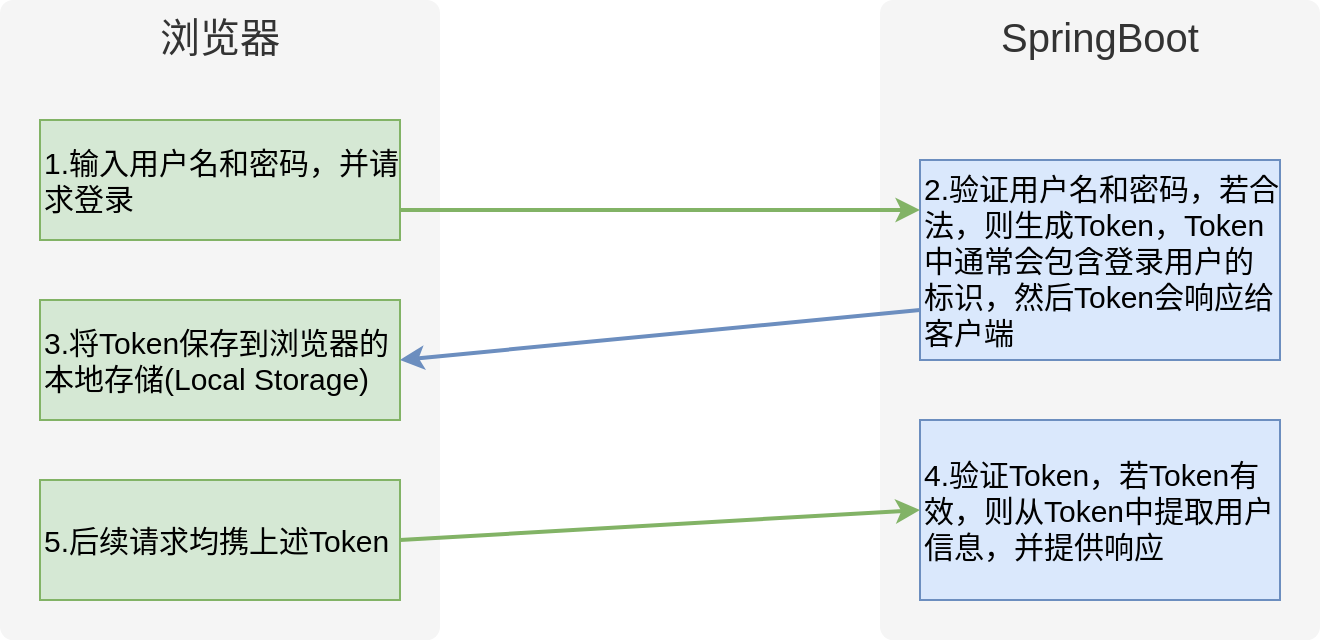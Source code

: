 <mxfile version="21.2.8" type="device">
  <diagram name="第 1 页" id="MV9iiwtvkkRCQwVIXTja">
    <mxGraphModel dx="1276" dy="656" grid="1" gridSize="10" guides="1" tooltips="1" connect="1" arrows="1" fold="1" page="1" pageScale="1" pageWidth="3300" pageHeight="4681" math="0" shadow="0">
      <root>
        <mxCell id="0" />
        <mxCell id="1" parent="0" />
        <mxCell id="5pEuGjXElPdgstFfbfj8-7" value="浏览器" style="rounded=1;whiteSpace=wrap;html=1;arcSize=3;align=center;verticalAlign=top;fontSize=20;fillColor=#f5f5f5;fontColor=#333333;strokeColor=none;" parent="1" vertex="1">
          <mxGeometry x="750" y="200" width="220" height="320" as="geometry" />
        </mxCell>
        <mxCell id="5pEuGjXElPdgstFfbfj8-1" value="SpringBoot" style="rounded=1;whiteSpace=wrap;html=1;arcSize=3;verticalAlign=top;align=center;fontSize=20;fillColor=#f5f5f5;fontColor=#333333;strokeColor=none;" parent="1" vertex="1">
          <mxGeometry x="1190" y="200" width="220" height="320" as="geometry" />
        </mxCell>
        <mxCell id="5pEuGjXElPdgstFfbfj8-11" value="1.输入用户名和密码，并请求登录" style="rounded=0;whiteSpace=wrap;html=1;fontSize=15;fillColor=#d5e8d4;strokeColor=#82b366;align=left;" parent="1" vertex="1">
          <mxGeometry x="770" y="260" width="180" height="60" as="geometry" />
        </mxCell>
        <mxCell id="5pEuGjXElPdgstFfbfj8-12" value="2.验证用户名和密码，若合法，则生成Token，Token中通常会包含登录用户的标识，然后Token会响应给客户端" style="rounded=0;whiteSpace=wrap;html=1;fontSize=15;fillColor=#dae8fc;strokeColor=#6c8ebf;align=left;" parent="1" vertex="1">
          <mxGeometry x="1210" y="280" width="180" height="100" as="geometry" />
        </mxCell>
        <mxCell id="5pEuGjXElPdgstFfbfj8-14" value="3.将Token保存到浏览器的本地存储(Local Storage)" style="rounded=0;whiteSpace=wrap;html=1;fontSize=15;fillColor=#d5e8d4;strokeColor=#82b366;align=left;" parent="1" vertex="1">
          <mxGeometry x="770" y="350" width="180" height="60" as="geometry" />
        </mxCell>
        <mxCell id="5pEuGjXElPdgstFfbfj8-15" value="4.验证Token，若Token有效，则从Token中提取用户信息，并提供响应" style="rounded=0;whiteSpace=wrap;html=1;fontSize=15;fillColor=#dae8fc;strokeColor=#6c8ebf;align=left;" parent="1" vertex="1">
          <mxGeometry x="1210" y="410" width="180" height="90" as="geometry" />
        </mxCell>
        <mxCell id="5pEuGjXElPdgstFfbfj8-16" value="5.后续请求均携上述Token" style="rounded=0;whiteSpace=wrap;html=1;fontSize=15;fillColor=#d5e8d4;strokeColor=#82b366;align=left;" parent="1" vertex="1">
          <mxGeometry x="770" y="440" width="180" height="60" as="geometry" />
        </mxCell>
        <mxCell id="5pEuGjXElPdgstFfbfj8-19" value="" style="endArrow=classic;html=1;rounded=0;exitX=1;exitY=0.75;exitDx=0;exitDy=0;entryX=0;entryY=0.25;entryDx=0;entryDy=0;fillColor=#d5e8d4;strokeColor=#82b366;strokeWidth=2;align=left;" parent="1" source="5pEuGjXElPdgstFfbfj8-11" target="5pEuGjXElPdgstFfbfj8-12" edge="1">
          <mxGeometry width="50" height="50" relative="1" as="geometry">
            <mxPoint x="1350" y="500" as="sourcePoint" />
            <mxPoint x="710" y="575" as="targetPoint" />
          </mxGeometry>
        </mxCell>
        <mxCell id="5pEuGjXElPdgstFfbfj8-20" value="" style="endArrow=classic;html=1;rounded=0;exitX=0;exitY=0.75;exitDx=0;exitDy=0;entryX=1;entryY=0.5;entryDx=0;entryDy=0;fillColor=#dae8fc;strokeColor=#6c8ebf;strokeWidth=2;align=left;" parent="1" source="5pEuGjXElPdgstFfbfj8-12" target="5pEuGjXElPdgstFfbfj8-14" edge="1">
          <mxGeometry width="50" height="50" relative="1" as="geometry">
            <mxPoint x="1230" y="225" as="sourcePoint" />
            <mxPoint x="590" y="300" as="targetPoint" />
          </mxGeometry>
        </mxCell>
        <mxCell id="5pEuGjXElPdgstFfbfj8-21" value="" style="endArrow=classic;html=1;rounded=0;entryX=0;entryY=0.5;entryDx=0;entryDy=0;fillColor=#d5e8d4;strokeColor=#82b366;strokeWidth=2;align=left;exitX=1;exitY=0.5;exitDx=0;exitDy=0;" parent="1" source="5pEuGjXElPdgstFfbfj8-16" target="5pEuGjXElPdgstFfbfj8-15" edge="1">
          <mxGeometry width="50" height="50" relative="1" as="geometry">
            <mxPoint x="1040" y="395" as="sourcePoint" />
            <mxPoint x="600" y="310" as="targetPoint" />
          </mxGeometry>
        </mxCell>
      </root>
    </mxGraphModel>
  </diagram>
</mxfile>

